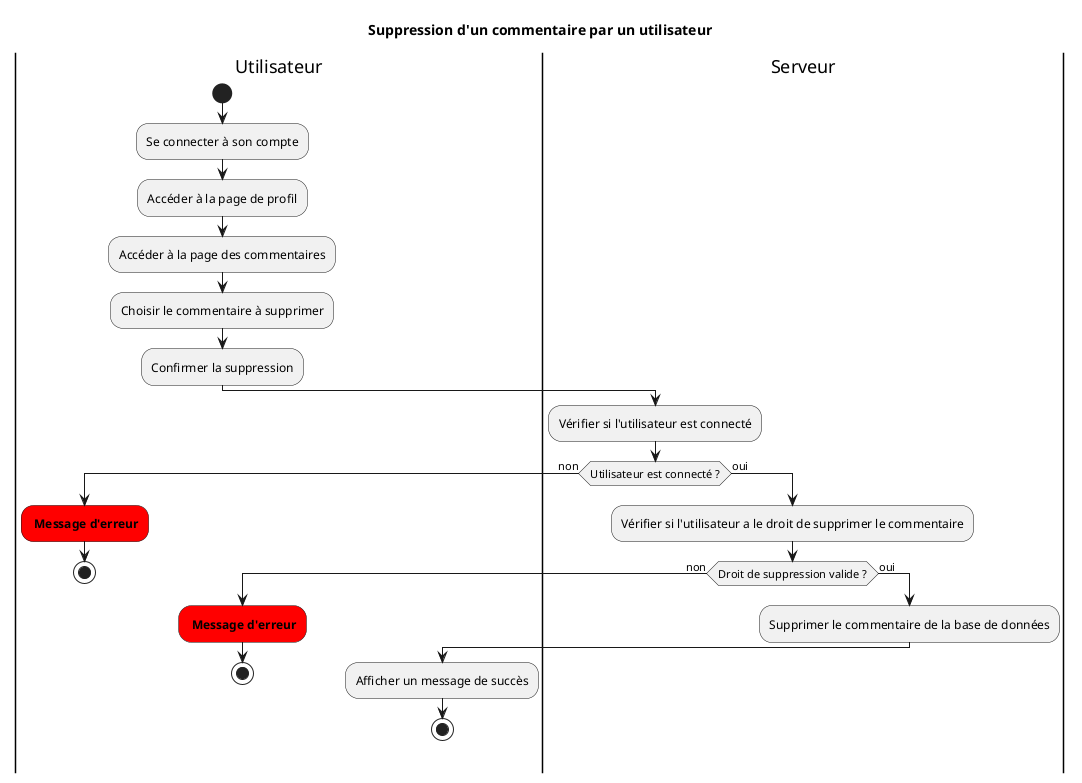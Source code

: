 @startuml DiagrammeActiviteUserDeleteComment
title Suppression d'un commentaire par un utilisateur

|Utilisateur|
start
:Se connecter à son compte;
:Accéder à la page de profil;
:Accéder à la page des commentaires;
:Choisir le commentaire à supprimer;
:Confirmer la suppression;
|Serveur|
:Vérifier si l'utilisateur est connecté;
if (Utilisateur est connecté ?) then (non)
  |Utilisateur|
  #red: **Message d'erreur**;
  stop
else (oui)
  |Serveur|
  :Vérifier si l'utilisateur a le droit de supprimer le commentaire;
  if (Droit de suppression valide ?) then (non)
    |Utilisateur|
    #red: **Message d'erreur**;
    stop
  else (oui)
    |Serveur|
    :Supprimer le commentaire de la base de données;
    |Utilisateur|
    :Afficher un message de succès;
    stop
  endif
endif
@enduml